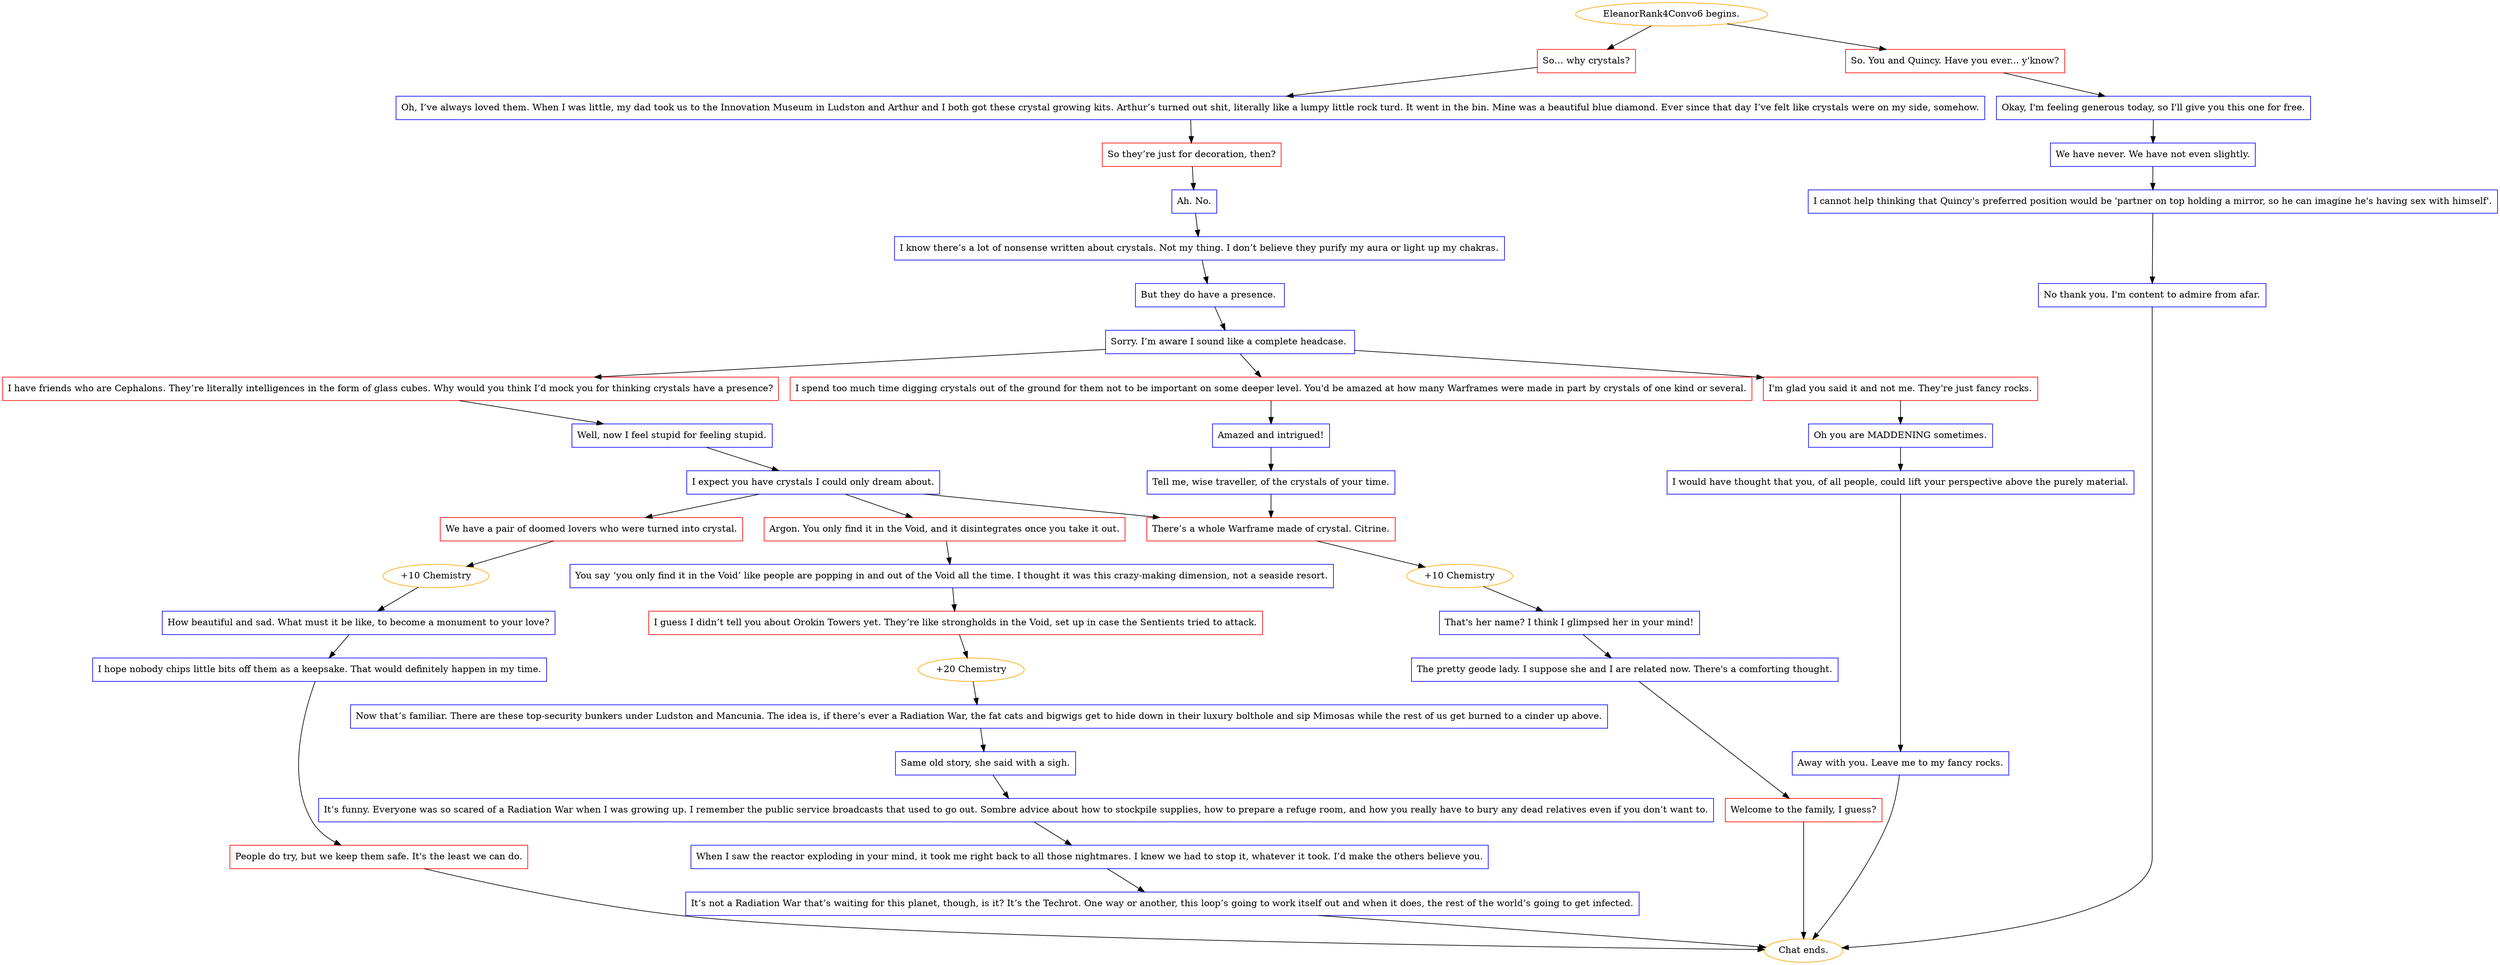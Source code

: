 digraph {
	"EleanorRank4Convo6 begins." [color=orange];
		"EleanorRank4Convo6 begins." -> j2776708023;
		"EleanorRank4Convo6 begins." -> j1026614272;
	j2776708023 [label="So… why crystals?",shape=box,color=red];
		j2776708023 -> j4127126992;
	j1026614272 [label="So. You and Quincy. Have you ever... y'know?",shape=box,color=red];
		j1026614272 -> j764685712;
	j4127126992 [label="Oh, I’ve always loved them. When I was little, my dad took us to the Innovation Museum in Ludston and Arthur and I both got these crystal growing kits. Arthur’s turned out shit, literally like a lumpy little rock turd. It went in the bin. Mine was a beautiful blue diamond. Ever since that day I’ve felt like crystals were on my side, somehow.",shape=box,color=blue];
		j4127126992 -> j1637194991;
	j764685712 [label="Okay, I'm feeling generous today, so I'll give you this one for free.",shape=box,color=blue];
		j764685712 -> j2216842230;
	j1637194991 [label="So they’re just for decoration, then?",shape=box,color=red];
		j1637194991 -> j309763631;
	j2216842230 [label="We have never. We have not even slightly.",shape=box,color=blue];
		j2216842230 -> j3620345949;
	j309763631 [label="Ah. No.",shape=box,color=blue];
		j309763631 -> j3548225519;
	j3620345949 [label="I cannot help thinking that Quincy's preferred position would be 'partner on top holding a mirror, so he can imagine he's having sex with himself'.",shape=box,color=blue];
		j3620345949 -> j2259144016;
	j3548225519 [label="I know there’s a lot of nonsense written about crystals. Not my thing. I don’t believe they purify my aura or light up my chakras.",shape=box,color=blue];
		j3548225519 -> j2218934314;
	j2259144016 [label="No thank you. I'm content to admire from afar.",shape=box,color=blue];
		j2259144016 -> "Chat ends.";
	j2218934314 [label="But they do have a presence. ",shape=box,color=blue];
		j2218934314 -> j637231453;
	"Chat ends." [color=orange];
	j637231453 [label="Sorry. I’m aware I sound like a complete headcase. ",shape=box,color=blue];
		j637231453 -> j1695732654;
		j637231453 -> j3070860345;
		j637231453 -> j1447431223;
	j1695732654 [label="I'm glad you said it and not me. They're just fancy rocks.",shape=box,color=red];
		j1695732654 -> j2282412336;
	j3070860345 [label="I have friends who are Cephalons. They’re literally intelligences in the form of glass cubes. Why would you think I’d mock you for thinking crystals have a presence?",shape=box,color=red];
		j3070860345 -> j2174737769;
	j1447431223 [label="I spend too much time digging crystals out of the ground for them not to be important on some deeper level. You'd be amazed at how many Warframes were made in part by crystals of one kind or several.",shape=box,color=red];
		j1447431223 -> j3988647982;
	j2282412336 [label="Oh you are MADDENING sometimes.",shape=box,color=blue];
		j2282412336 -> j2965035469;
	j2174737769 [label="Well, now I feel stupid for feeling stupid.",shape=box,color=blue];
		j2174737769 -> j160013324;
	j3988647982 [label="Amazed and intrigued!",shape=box,color=blue];
		j3988647982 -> j856627520;
	j2965035469 [label="I would have thought that you, of all people, could lift your perspective above the purely material.",shape=box,color=blue];
		j2965035469 -> j2280759701;
	j160013324 [label="I expect you have crystals I could only dream about.",shape=box,color=blue];
		j160013324 -> j1895245480;
		j160013324 -> j2749417301;
		j160013324 -> j3836695560;
	j856627520 [label="Tell me, wise traveller, of the crystals of your time.",shape=box,color=blue];
		j856627520 -> j2749417301;
	j2280759701 [label="Away with you. Leave me to my fancy rocks.",shape=box,color=blue];
		j2280759701 -> "Chat ends.";
	j1895245480 [label="Argon. You only find it in the Void, and it disintegrates once you take it out.",shape=box,color=red];
		j1895245480 -> j1006072663;
	j2749417301 [label="There’s a whole Warframe made of crystal. Citrine.",shape=box,color=red];
		j2749417301 -> j3195226608;
	j3836695560 [label="We have a pair of doomed lovers who were turned into crystal.",shape=box,color=red];
		j3836695560 -> j3011546836;
	j1006072663 [label="You say ‘you only find it in the Void’ like people are popping in and out of the Void all the time. I thought it was this crazy-making dimension, not a seaside resort.",shape=box,color=blue];
		j1006072663 -> j3943150400;
	j3195226608 [label="+10 Chemistry",color=orange];
		j3195226608 -> j683206782;
	j3011546836 [label="+10 Chemistry",color=orange];
		j3011546836 -> j3179379874;
	j3943150400 [label="I guess I didn’t tell you about Orokin Towers yet. They’re like strongholds in the Void, set up in case the Sentients tried to attack.",shape=box,color=red];
		j3943150400 -> j3185195626;
	j683206782 [label="That's her name? I think I glimpsed her in your mind!",shape=box,color=blue];
		j683206782 -> j228170325;
	j3179379874 [label="How beautiful and sad. What must it be like, to become a monument to your love?",shape=box,color=blue];
		j3179379874 -> j3828626319;
	j3185195626 [label="+20 Chemistry",color=orange];
		j3185195626 -> j8102993;
	j228170325 [label="The pretty geode lady. I suppose she and I are related now. There's a comforting thought.",shape=box,color=blue];
		j228170325 -> j397288001;
	j3828626319 [label="I hope nobody chips little bits off them as a keepsake. That would definitely happen in my time.",shape=box,color=blue];
		j3828626319 -> j1837628686;
	j8102993 [label="Now that’s familiar. There are these top-security bunkers under Ludston and Mancunia. The idea is, if there’s ever a Radiation War, the fat cats and bigwigs get to hide down in their luxury bolthole and sip Mimosas while the rest of us get burned to a cinder up above.",shape=box,color=blue];
		j8102993 -> j373707662;
	j397288001 [label="Welcome to the family, I guess?",shape=box,color=red];
		j397288001 -> "Chat ends.";
	j1837628686 [label="People do try, but we keep them safe. It's the least we can do.",shape=box,color=red];
		j1837628686 -> "Chat ends.";
	j373707662 [label="Same old story, she said with a sigh.",shape=box,color=blue];
		j373707662 -> j3095740295;
	j3095740295 [label="It’s funny. Everyone was so scared of a Radiation War when I was growing up. I remember the public service broadcasts that used to go out. Sombre advice about how to stockpile supplies, how to prepare a refuge room, and how you really have to bury any dead relatives even if you don’t want to.",shape=box,color=blue];
		j3095740295 -> j3268813503;
	j3268813503 [label="When I saw the reactor exploding in your mind, it took me right back to all those nightmares. I knew we had to stop it, whatever it took. I’d make the others believe you.",shape=box,color=blue];
		j3268813503 -> j3128430221;
	j3128430221 [label="It’s not a Radiation War that’s waiting for this planet, though, is it? It’s the Techrot. One way or another, this loop’s going to work itself out and when it does, the rest of the world’s going to get infected.",shape=box,color=blue];
		j3128430221 -> "Chat ends.";
}